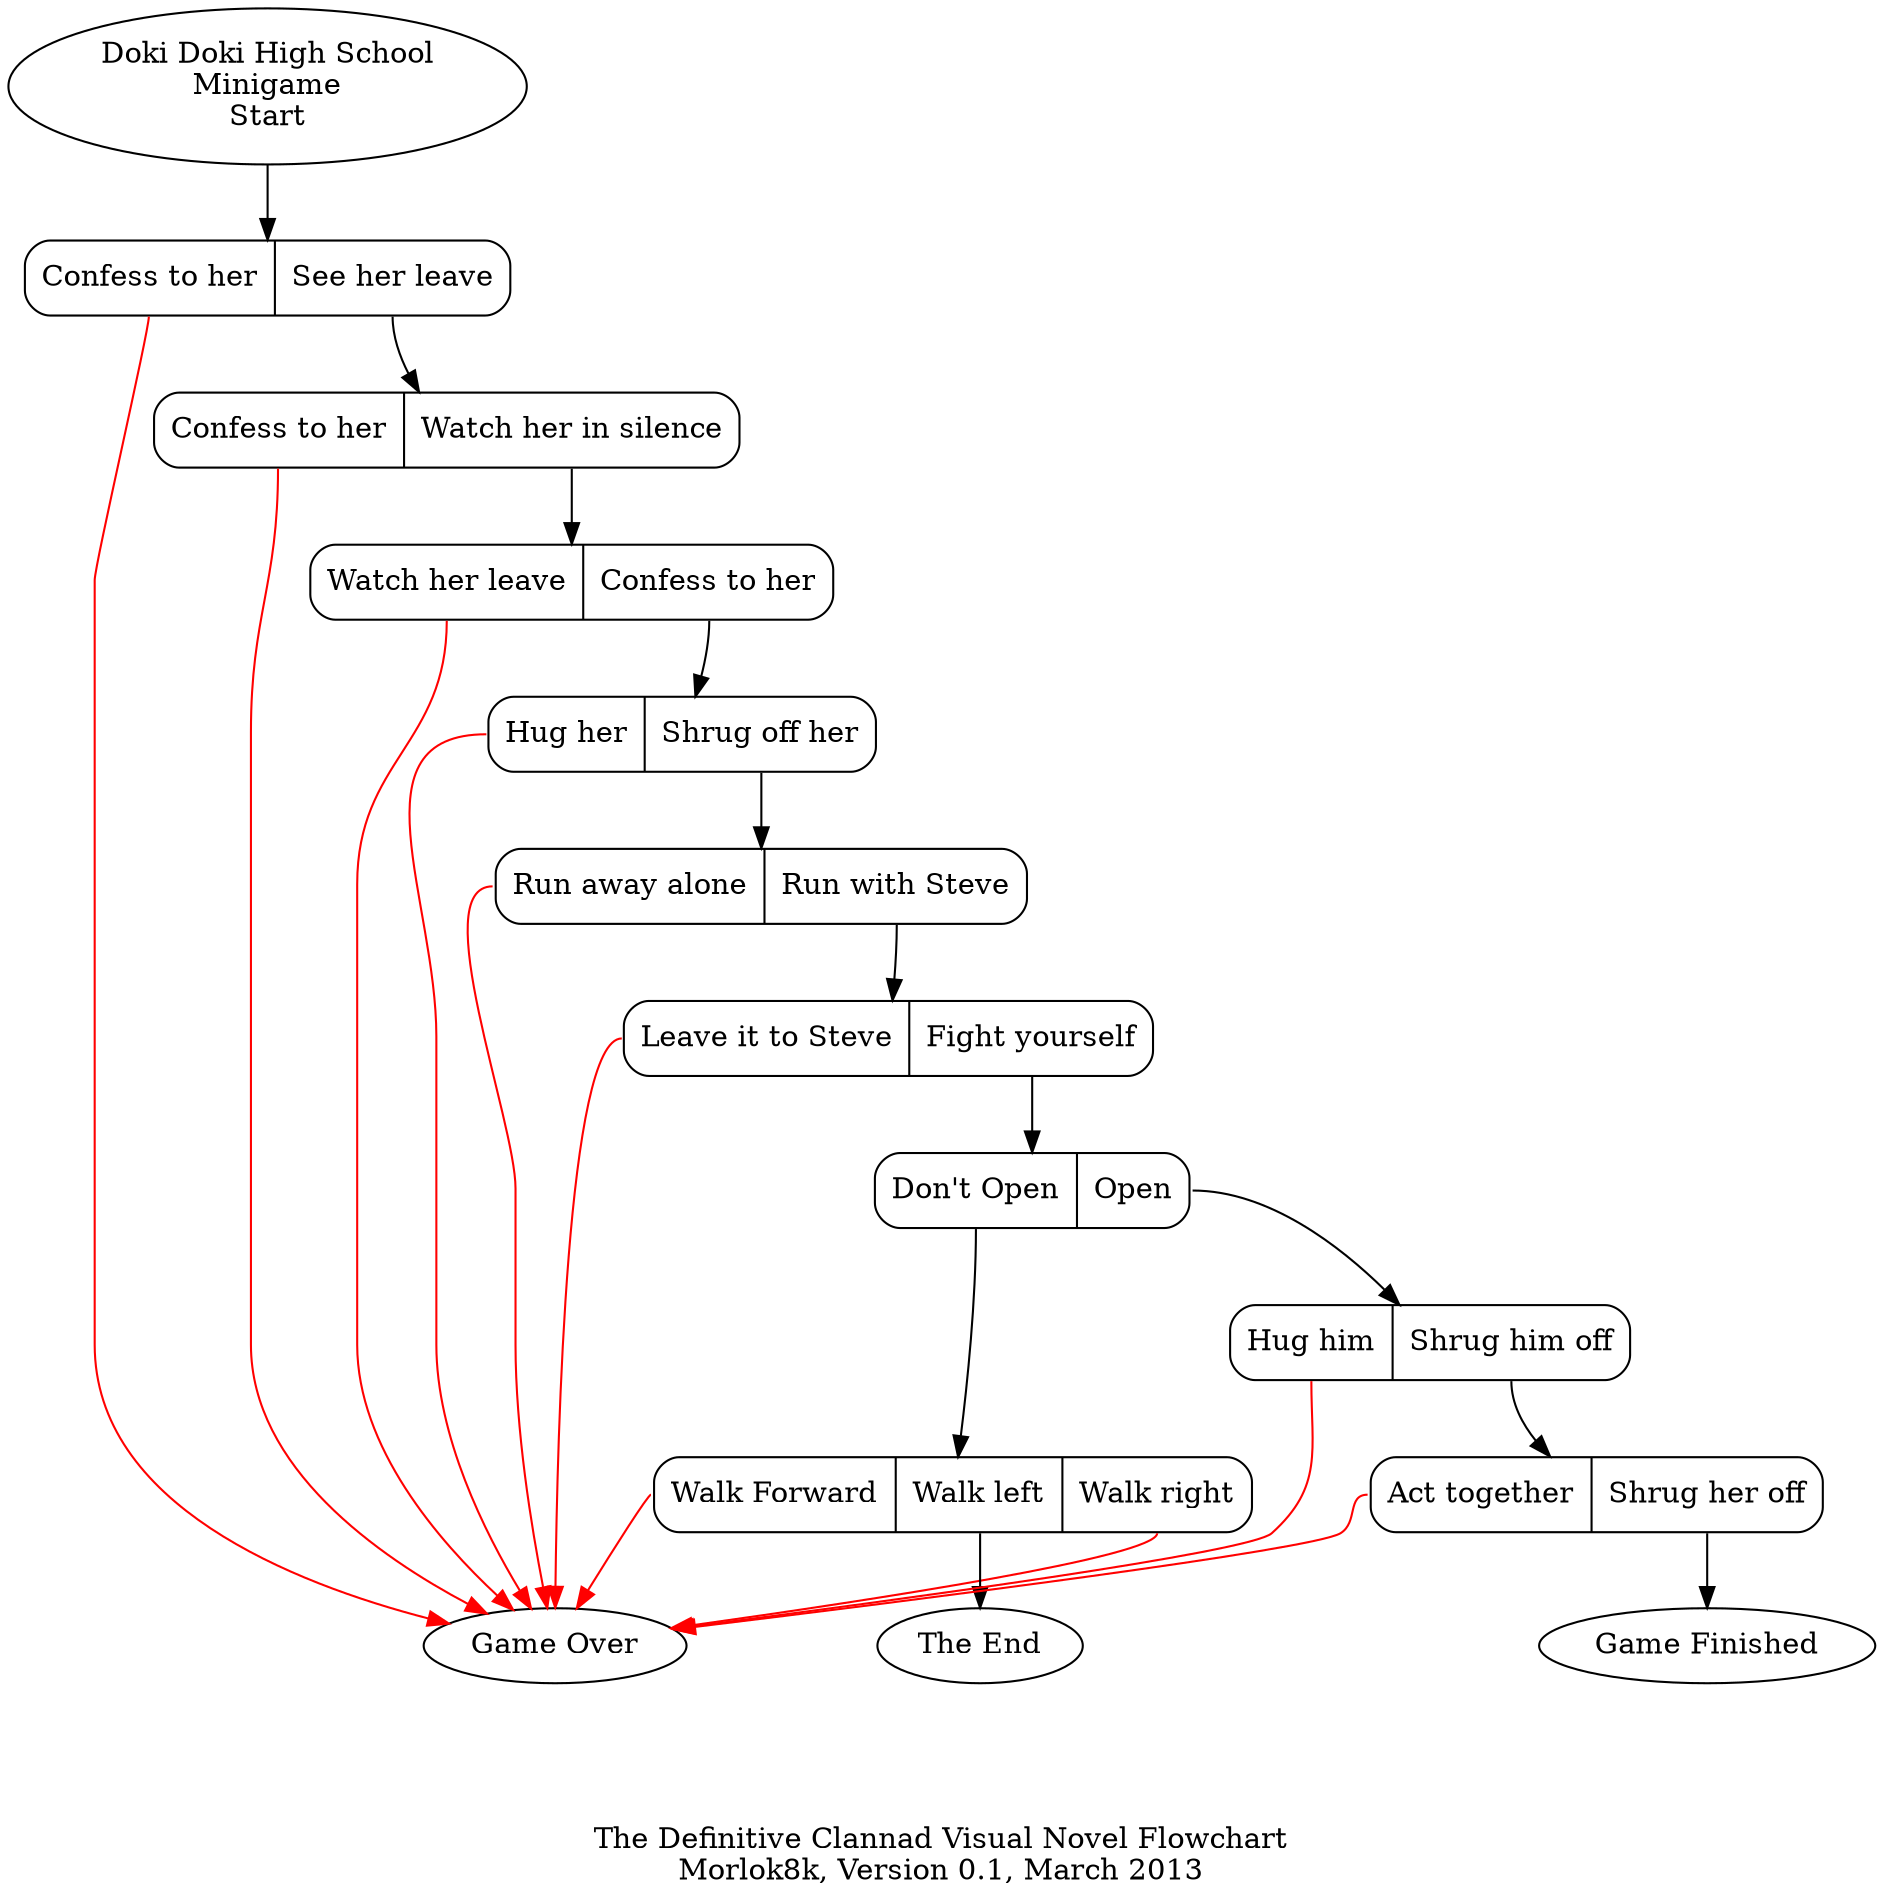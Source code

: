 
// http://www.graphviz.org/content/node-shapes
// http://www.graphviz.org/content/color-names#brewer

// clannad SEEN files:
// http://www.baka-tsuki.org/project/index.php?title=Clannad:SEEN6803

// walkthroughs:
// http://soukyuu.emevas.net/CLANNAD_guide.html
// http://www.gamefaqs.com/pc/921463-clannad/faqs/61132



// The Definitive Clannad Visual Novel Flowchart
digraph Clannad{
    graph [ label = "\n\n\n\nThe Definitive Clannad Visual Novel Flowchart\nMorlok8k, Version 0.1, March 2013" ];

    //Doki Doki High School
    //TODO: actually play Doki Doki HS!
    doki_start [label = "Doki Doki High School\nMinigame\nStart"];
    doki_game_over [label = "Game Over"];
    doki_the_end [label = "The End"];
    doki_finished [label = "Game Finished"];
    doki_q1 [shape = Mrecord, label = "<a1>Confess to her|<a2>See her leave"];
    doki_q2 [shape = Mrecord, label = "<a1>Confess to her|<a2>Watch her in silence"];
    doki_q3 [shape = Mrecord, label = "<a1>Watch her leave|<a2>Confess to her"];
    doki_q4 [shape = Mrecord, label = "<a1>Hug her|<a2>Shrug off her"];
    doki_q5 [shape = Mrecord, label = "<a1>Run away alone|<a2>Run with Steve"];
    doki_q6 [shape = Mrecord, label = "<a1>Leave it to Steve|<a2>Fight yourself"];
    doki_q7 [shape = Mrecord, label = "<a1>Don't Open|<a2>Open"];
    doki_q8 [shape = Mrecord, label = "<a1>Walk Forward|<a2>Walk left|<a3>Walk right"];
    doki_q9 [shape = Mrecord, label = "<a1>Hug him|<a2>Shrug him off"];
    doki_q10 [shape = Mrecord, label = "<a1>Act together|<a2>Shrug her off"];
    doki_start -> doki_q1;
    doki_q1:a2 -> doki_q2;
    doki_q2:a2 -> doki_q3;
    doki_q3:a2 -> doki_q4;
    doki_q4:a2 -> doki_q5;
    doki_q5:a2 -> doki_q6;
    doki_q6:a2 -> doki_q7;
    doki_q7:a1 -> doki_q8;
    doki_q7:a2 -> doki_q9;
    doki_q8:a2 -> doki_the_end;
    doki_q9:a2 -> doki_q10;
    doki_q10:a2 -> doki_finished;
    doki_q1:a1 -> doki_game_over [color = red];
    doki_q2:a1 -> doki_game_over [color = red];
    doki_q3:a1 -> doki_game_over [color = red];
    doki_q4:a1 -> doki_game_over [color = red];
    doki_q5:a1 -> doki_game_over [color = red];
    doki_q6:a1 -> doki_game_over [color = red];
    doki_q8:a1 -> doki_game_over [color = red];
    doki_q8:a3 -> doki_game_over [color = red];
    doki_q9:a1 -> doki_game_over [color = red];
    doki_q10:a1 -> doki_game_over [color = red];




}
